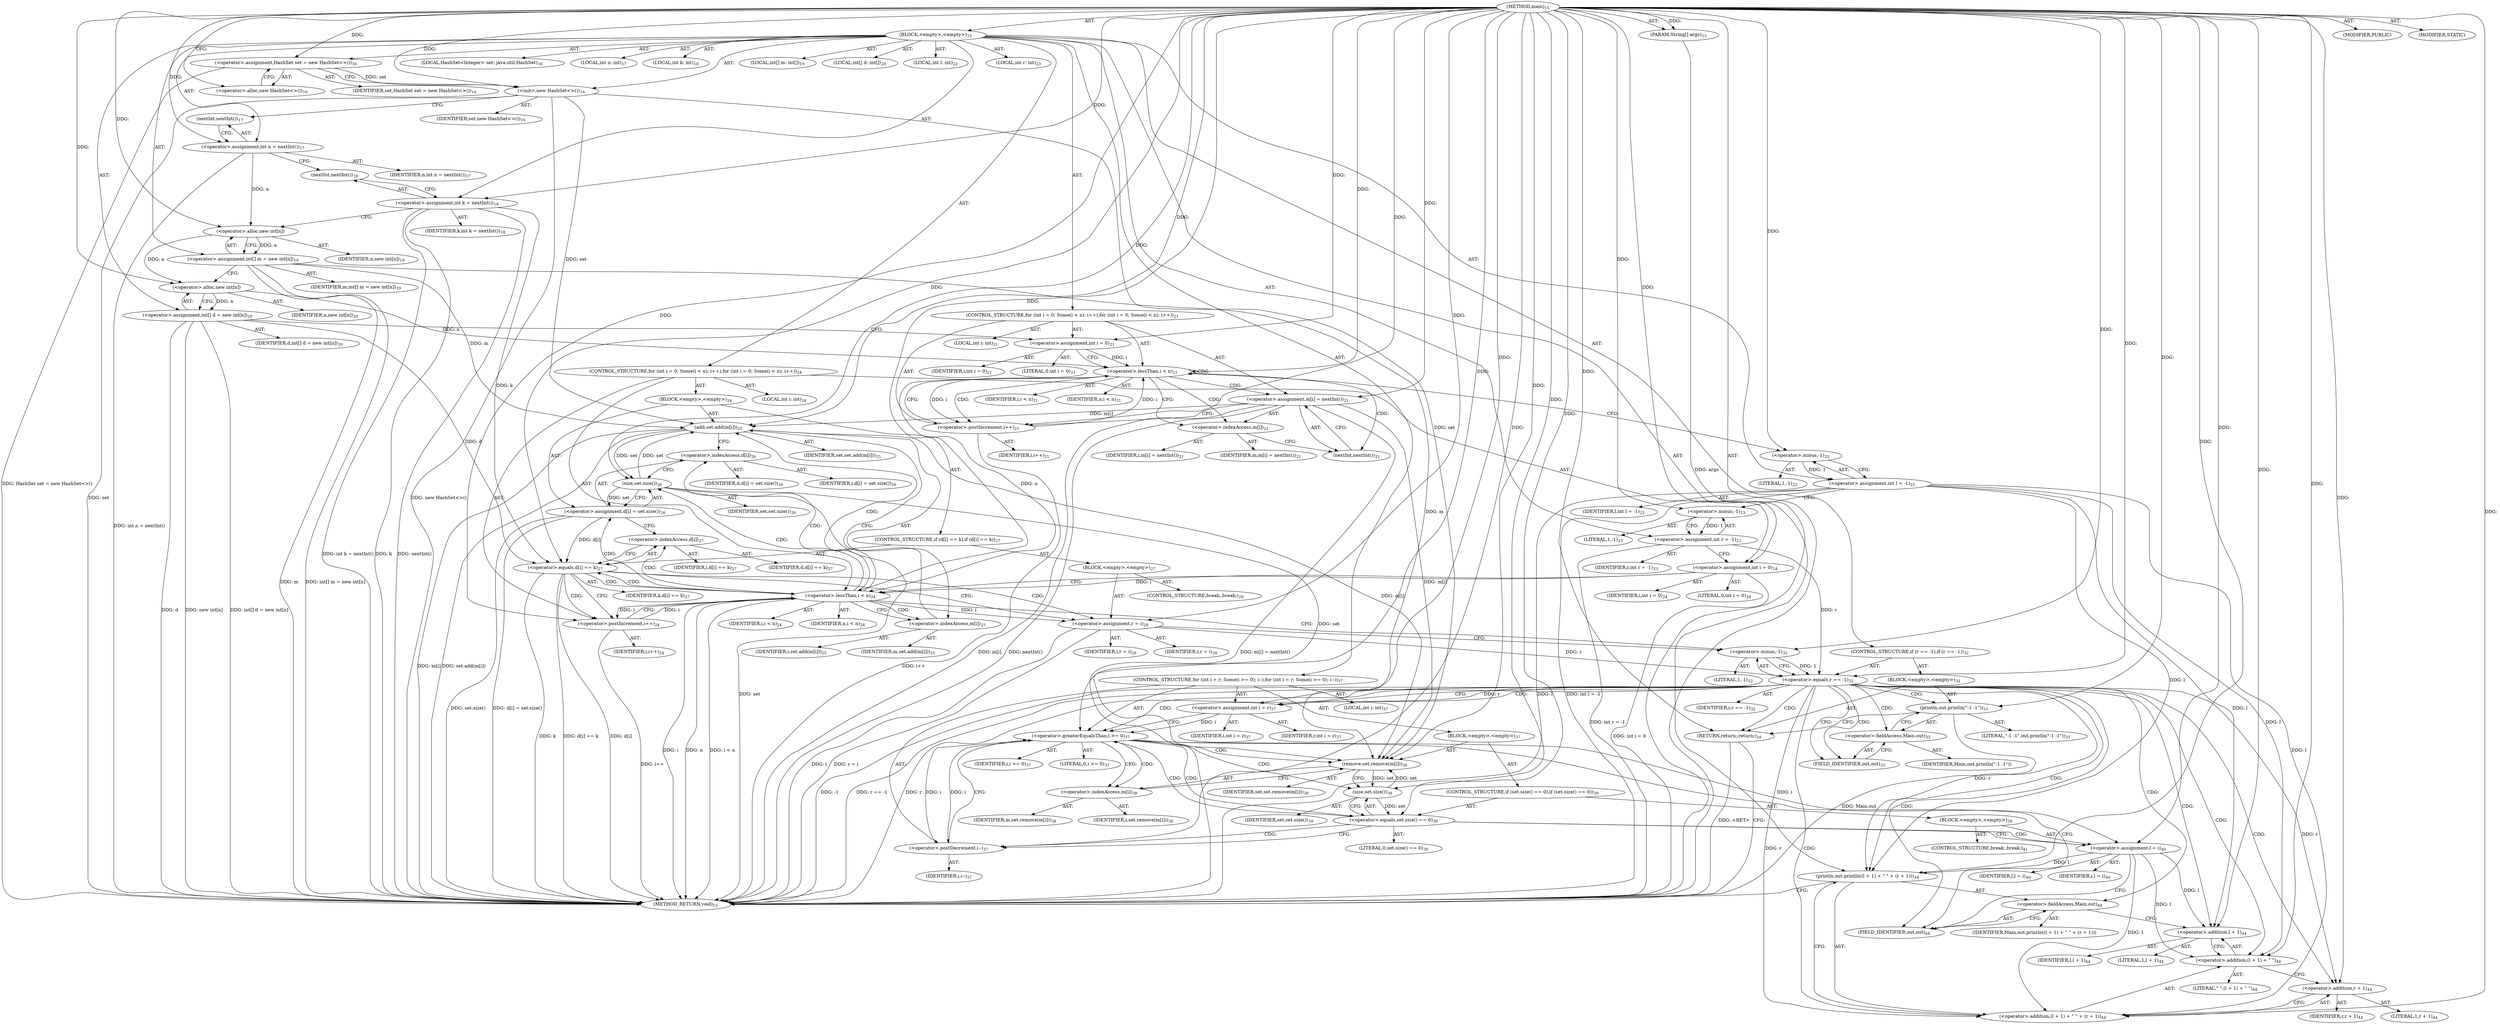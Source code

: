 digraph "main" {  
"66" [label = <(METHOD,main)<SUB>15</SUB>> ]
"67" [label = <(PARAM,String[] args)<SUB>15</SUB>> ]
"68" [label = <(BLOCK,&lt;empty&gt;,&lt;empty&gt;)<SUB>15</SUB>> ]
"8" [label = <(LOCAL,HashSet&lt;Integer&gt; set: java.util.HashSet)<SUB>16</SUB>> ]
"69" [label = <(&lt;operator&gt;.assignment,HashSet set = new HashSet&lt;&gt;())<SUB>16</SUB>> ]
"70" [label = <(IDENTIFIER,set,HashSet set = new HashSet&lt;&gt;())<SUB>16</SUB>> ]
"71" [label = <(&lt;operator&gt;.alloc,new HashSet&lt;&gt;())<SUB>16</SUB>> ]
"72" [label = <(&lt;init&gt;,new HashSet&lt;&gt;())<SUB>16</SUB>> ]
"7" [label = <(IDENTIFIER,set,new HashSet&lt;&gt;())<SUB>16</SUB>> ]
"73" [label = <(LOCAL,int n: int)<SUB>17</SUB>> ]
"74" [label = <(&lt;operator&gt;.assignment,int n = nextInt())<SUB>17</SUB>> ]
"75" [label = <(IDENTIFIER,n,int n = nextInt())<SUB>17</SUB>> ]
"76" [label = <(nextInt,nextInt())<SUB>17</SUB>> ]
"77" [label = <(LOCAL,int k: int)<SUB>18</SUB>> ]
"78" [label = <(&lt;operator&gt;.assignment,int k = nextInt())<SUB>18</SUB>> ]
"79" [label = <(IDENTIFIER,k,int k = nextInt())<SUB>18</SUB>> ]
"80" [label = <(nextInt,nextInt())<SUB>18</SUB>> ]
"81" [label = <(LOCAL,int[] m: int[])<SUB>19</SUB>> ]
"82" [label = <(&lt;operator&gt;.assignment,int[] m = new int[n])<SUB>19</SUB>> ]
"83" [label = <(IDENTIFIER,m,int[] m = new int[n])<SUB>19</SUB>> ]
"84" [label = <(&lt;operator&gt;.alloc,new int[n])> ]
"85" [label = <(IDENTIFIER,n,new int[n])<SUB>19</SUB>> ]
"86" [label = <(LOCAL,int[] d: int[])<SUB>20</SUB>> ]
"87" [label = <(&lt;operator&gt;.assignment,int[] d = new int[n])<SUB>20</SUB>> ]
"88" [label = <(IDENTIFIER,d,int[] d = new int[n])<SUB>20</SUB>> ]
"89" [label = <(&lt;operator&gt;.alloc,new int[n])> ]
"90" [label = <(IDENTIFIER,n,new int[n])<SUB>20</SUB>> ]
"91" [label = <(CONTROL_STRUCTURE,for (int i = 0; Some(i &lt; n); i++),for (int i = 0; Some(i &lt; n); i++))<SUB>21</SUB>> ]
"92" [label = <(LOCAL,int i: int)<SUB>21</SUB>> ]
"93" [label = <(&lt;operator&gt;.assignment,int i = 0)<SUB>21</SUB>> ]
"94" [label = <(IDENTIFIER,i,int i = 0)<SUB>21</SUB>> ]
"95" [label = <(LITERAL,0,int i = 0)<SUB>21</SUB>> ]
"96" [label = <(&lt;operator&gt;.lessThan,i &lt; n)<SUB>21</SUB>> ]
"97" [label = <(IDENTIFIER,i,i &lt; n)<SUB>21</SUB>> ]
"98" [label = <(IDENTIFIER,n,i &lt; n)<SUB>21</SUB>> ]
"99" [label = <(&lt;operator&gt;.postIncrement,i++)<SUB>21</SUB>> ]
"100" [label = <(IDENTIFIER,i,i++)<SUB>21</SUB>> ]
"101" [label = <(&lt;operator&gt;.assignment,m[i] = nextInt())<SUB>21</SUB>> ]
"102" [label = <(&lt;operator&gt;.indexAccess,m[i])<SUB>21</SUB>> ]
"103" [label = <(IDENTIFIER,m,m[i] = nextInt())<SUB>21</SUB>> ]
"104" [label = <(IDENTIFIER,i,m[i] = nextInt())<SUB>21</SUB>> ]
"105" [label = <(nextInt,nextInt())<SUB>21</SUB>> ]
"106" [label = <(LOCAL,int l: int)<SUB>22</SUB>> ]
"107" [label = <(&lt;operator&gt;.assignment,int l = -1)<SUB>22</SUB>> ]
"108" [label = <(IDENTIFIER,l,int l = -1)<SUB>22</SUB>> ]
"109" [label = <(&lt;operator&gt;.minus,-1)<SUB>22</SUB>> ]
"110" [label = <(LITERAL,1,-1)<SUB>22</SUB>> ]
"111" [label = <(LOCAL,int r: int)<SUB>23</SUB>> ]
"112" [label = <(&lt;operator&gt;.assignment,int r = -1)<SUB>23</SUB>> ]
"113" [label = <(IDENTIFIER,r,int r = -1)<SUB>23</SUB>> ]
"114" [label = <(&lt;operator&gt;.minus,-1)<SUB>23</SUB>> ]
"115" [label = <(LITERAL,1,-1)<SUB>23</SUB>> ]
"116" [label = <(CONTROL_STRUCTURE,for (int i = 0; Some(i &lt; n); i++),for (int i = 0; Some(i &lt; n); i++))<SUB>24</SUB>> ]
"117" [label = <(LOCAL,int i: int)<SUB>24</SUB>> ]
"118" [label = <(&lt;operator&gt;.assignment,int i = 0)<SUB>24</SUB>> ]
"119" [label = <(IDENTIFIER,i,int i = 0)<SUB>24</SUB>> ]
"120" [label = <(LITERAL,0,int i = 0)<SUB>24</SUB>> ]
"121" [label = <(&lt;operator&gt;.lessThan,i &lt; n)<SUB>24</SUB>> ]
"122" [label = <(IDENTIFIER,i,i &lt; n)<SUB>24</SUB>> ]
"123" [label = <(IDENTIFIER,n,i &lt; n)<SUB>24</SUB>> ]
"124" [label = <(&lt;operator&gt;.postIncrement,i++)<SUB>24</SUB>> ]
"125" [label = <(IDENTIFIER,i,i++)<SUB>24</SUB>> ]
"126" [label = <(BLOCK,&lt;empty&gt;,&lt;empty&gt;)<SUB>24</SUB>> ]
"127" [label = <(add,set.add(m[i]))<SUB>25</SUB>> ]
"128" [label = <(IDENTIFIER,set,set.add(m[i]))<SUB>25</SUB>> ]
"129" [label = <(&lt;operator&gt;.indexAccess,m[i])<SUB>25</SUB>> ]
"130" [label = <(IDENTIFIER,m,set.add(m[i]))<SUB>25</SUB>> ]
"131" [label = <(IDENTIFIER,i,set.add(m[i]))<SUB>25</SUB>> ]
"132" [label = <(&lt;operator&gt;.assignment,d[i] = set.size())<SUB>26</SUB>> ]
"133" [label = <(&lt;operator&gt;.indexAccess,d[i])<SUB>26</SUB>> ]
"134" [label = <(IDENTIFIER,d,d[i] = set.size())<SUB>26</SUB>> ]
"135" [label = <(IDENTIFIER,i,d[i] = set.size())<SUB>26</SUB>> ]
"136" [label = <(size,set.size())<SUB>26</SUB>> ]
"137" [label = <(IDENTIFIER,set,set.size())<SUB>26</SUB>> ]
"138" [label = <(CONTROL_STRUCTURE,if (d[i] == k),if (d[i] == k))<SUB>27</SUB>> ]
"139" [label = <(&lt;operator&gt;.equals,d[i] == k)<SUB>27</SUB>> ]
"140" [label = <(&lt;operator&gt;.indexAccess,d[i])<SUB>27</SUB>> ]
"141" [label = <(IDENTIFIER,d,d[i] == k)<SUB>27</SUB>> ]
"142" [label = <(IDENTIFIER,i,d[i] == k)<SUB>27</SUB>> ]
"143" [label = <(IDENTIFIER,k,d[i] == k)<SUB>27</SUB>> ]
"144" [label = <(BLOCK,&lt;empty&gt;,&lt;empty&gt;)<SUB>27</SUB>> ]
"145" [label = <(&lt;operator&gt;.assignment,r = i)<SUB>28</SUB>> ]
"146" [label = <(IDENTIFIER,r,r = i)<SUB>28</SUB>> ]
"147" [label = <(IDENTIFIER,i,r = i)<SUB>28</SUB>> ]
"148" [label = <(CONTROL_STRUCTURE,break;,break;)<SUB>29</SUB>> ]
"149" [label = <(CONTROL_STRUCTURE,if (r == -1),if (r == -1))<SUB>32</SUB>> ]
"150" [label = <(&lt;operator&gt;.equals,r == -1)<SUB>32</SUB>> ]
"151" [label = <(IDENTIFIER,r,r == -1)<SUB>32</SUB>> ]
"152" [label = <(&lt;operator&gt;.minus,-1)<SUB>32</SUB>> ]
"153" [label = <(LITERAL,1,-1)<SUB>32</SUB>> ]
"154" [label = <(BLOCK,&lt;empty&gt;,&lt;empty&gt;)<SUB>32</SUB>> ]
"155" [label = <(println,out.println(&quot;-1 -1&quot;))<SUB>33</SUB>> ]
"156" [label = <(&lt;operator&gt;.fieldAccess,Main.out)<SUB>33</SUB>> ]
"157" [label = <(IDENTIFIER,Main,out.println(&quot;-1 -1&quot;))> ]
"158" [label = <(FIELD_IDENTIFIER,out,out)<SUB>33</SUB>> ]
"159" [label = <(LITERAL,&quot;-1 -1&quot;,out.println(&quot;-1 -1&quot;))<SUB>33</SUB>> ]
"160" [label = <(RETURN,return;,return;)<SUB>34</SUB>> ]
"161" [label = <(CONTROL_STRUCTURE,for (int i = r; Some(i &gt;= 0); i--),for (int i = r; Some(i &gt;= 0); i--))<SUB>37</SUB>> ]
"162" [label = <(LOCAL,int i: int)<SUB>37</SUB>> ]
"163" [label = <(&lt;operator&gt;.assignment,int i = r)<SUB>37</SUB>> ]
"164" [label = <(IDENTIFIER,i,int i = r)<SUB>37</SUB>> ]
"165" [label = <(IDENTIFIER,r,int i = r)<SUB>37</SUB>> ]
"166" [label = <(&lt;operator&gt;.greaterEqualsThan,i &gt;= 0)<SUB>37</SUB>> ]
"167" [label = <(IDENTIFIER,i,i &gt;= 0)<SUB>37</SUB>> ]
"168" [label = <(LITERAL,0,i &gt;= 0)<SUB>37</SUB>> ]
"169" [label = <(&lt;operator&gt;.postDecrement,i--)<SUB>37</SUB>> ]
"170" [label = <(IDENTIFIER,i,i--)<SUB>37</SUB>> ]
"171" [label = <(BLOCK,&lt;empty&gt;,&lt;empty&gt;)<SUB>37</SUB>> ]
"172" [label = <(remove,set.remove(m[i]))<SUB>38</SUB>> ]
"173" [label = <(IDENTIFIER,set,set.remove(m[i]))<SUB>38</SUB>> ]
"174" [label = <(&lt;operator&gt;.indexAccess,m[i])<SUB>38</SUB>> ]
"175" [label = <(IDENTIFIER,m,set.remove(m[i]))<SUB>38</SUB>> ]
"176" [label = <(IDENTIFIER,i,set.remove(m[i]))<SUB>38</SUB>> ]
"177" [label = <(CONTROL_STRUCTURE,if (set.size() == 0),if (set.size() == 0))<SUB>39</SUB>> ]
"178" [label = <(&lt;operator&gt;.equals,set.size() == 0)<SUB>39</SUB>> ]
"179" [label = <(size,set.size())<SUB>39</SUB>> ]
"180" [label = <(IDENTIFIER,set,set.size())<SUB>39</SUB>> ]
"181" [label = <(LITERAL,0,set.size() == 0)<SUB>39</SUB>> ]
"182" [label = <(BLOCK,&lt;empty&gt;,&lt;empty&gt;)<SUB>39</SUB>> ]
"183" [label = <(&lt;operator&gt;.assignment,l = i)<SUB>40</SUB>> ]
"184" [label = <(IDENTIFIER,l,l = i)<SUB>40</SUB>> ]
"185" [label = <(IDENTIFIER,i,l = i)<SUB>40</SUB>> ]
"186" [label = <(CONTROL_STRUCTURE,break;,break;)<SUB>41</SUB>> ]
"187" [label = <(println,out.println((l + 1) + &quot; &quot; + (r + 1)))<SUB>44</SUB>> ]
"188" [label = <(&lt;operator&gt;.fieldAccess,Main.out)<SUB>44</SUB>> ]
"189" [label = <(IDENTIFIER,Main,out.println((l + 1) + &quot; &quot; + (r + 1)))> ]
"190" [label = <(FIELD_IDENTIFIER,out,out)<SUB>44</SUB>> ]
"191" [label = <(&lt;operator&gt;.addition,(l + 1) + &quot; &quot; + (r + 1))<SUB>44</SUB>> ]
"192" [label = <(&lt;operator&gt;.addition,(l + 1) + &quot; &quot;)<SUB>44</SUB>> ]
"193" [label = <(&lt;operator&gt;.addition,l + 1)<SUB>44</SUB>> ]
"194" [label = <(IDENTIFIER,l,l + 1)<SUB>44</SUB>> ]
"195" [label = <(LITERAL,1,l + 1)<SUB>44</SUB>> ]
"196" [label = <(LITERAL,&quot; &quot;,(l + 1) + &quot; &quot;)<SUB>44</SUB>> ]
"197" [label = <(&lt;operator&gt;.addition,r + 1)<SUB>44</SUB>> ]
"198" [label = <(IDENTIFIER,r,r + 1)<SUB>44</SUB>> ]
"199" [label = <(LITERAL,1,r + 1)<SUB>44</SUB>> ]
"200" [label = <(MODIFIER,PUBLIC)> ]
"201" [label = <(MODIFIER,STATIC)> ]
"202" [label = <(METHOD_RETURN,void)<SUB>15</SUB>> ]
  "66" -> "67"  [ label = "AST: "] 
  "66" -> "68"  [ label = "AST: "] 
  "66" -> "200"  [ label = "AST: "] 
  "66" -> "201"  [ label = "AST: "] 
  "66" -> "202"  [ label = "AST: "] 
  "68" -> "8"  [ label = "AST: "] 
  "68" -> "69"  [ label = "AST: "] 
  "68" -> "72"  [ label = "AST: "] 
  "68" -> "73"  [ label = "AST: "] 
  "68" -> "74"  [ label = "AST: "] 
  "68" -> "77"  [ label = "AST: "] 
  "68" -> "78"  [ label = "AST: "] 
  "68" -> "81"  [ label = "AST: "] 
  "68" -> "82"  [ label = "AST: "] 
  "68" -> "86"  [ label = "AST: "] 
  "68" -> "87"  [ label = "AST: "] 
  "68" -> "91"  [ label = "AST: "] 
  "68" -> "106"  [ label = "AST: "] 
  "68" -> "107"  [ label = "AST: "] 
  "68" -> "111"  [ label = "AST: "] 
  "68" -> "112"  [ label = "AST: "] 
  "68" -> "116"  [ label = "AST: "] 
  "68" -> "149"  [ label = "AST: "] 
  "68" -> "161"  [ label = "AST: "] 
  "68" -> "187"  [ label = "AST: "] 
  "69" -> "70"  [ label = "AST: "] 
  "69" -> "71"  [ label = "AST: "] 
  "72" -> "7"  [ label = "AST: "] 
  "74" -> "75"  [ label = "AST: "] 
  "74" -> "76"  [ label = "AST: "] 
  "78" -> "79"  [ label = "AST: "] 
  "78" -> "80"  [ label = "AST: "] 
  "82" -> "83"  [ label = "AST: "] 
  "82" -> "84"  [ label = "AST: "] 
  "84" -> "85"  [ label = "AST: "] 
  "87" -> "88"  [ label = "AST: "] 
  "87" -> "89"  [ label = "AST: "] 
  "89" -> "90"  [ label = "AST: "] 
  "91" -> "92"  [ label = "AST: "] 
  "91" -> "93"  [ label = "AST: "] 
  "91" -> "96"  [ label = "AST: "] 
  "91" -> "99"  [ label = "AST: "] 
  "91" -> "101"  [ label = "AST: "] 
  "93" -> "94"  [ label = "AST: "] 
  "93" -> "95"  [ label = "AST: "] 
  "96" -> "97"  [ label = "AST: "] 
  "96" -> "98"  [ label = "AST: "] 
  "99" -> "100"  [ label = "AST: "] 
  "101" -> "102"  [ label = "AST: "] 
  "101" -> "105"  [ label = "AST: "] 
  "102" -> "103"  [ label = "AST: "] 
  "102" -> "104"  [ label = "AST: "] 
  "107" -> "108"  [ label = "AST: "] 
  "107" -> "109"  [ label = "AST: "] 
  "109" -> "110"  [ label = "AST: "] 
  "112" -> "113"  [ label = "AST: "] 
  "112" -> "114"  [ label = "AST: "] 
  "114" -> "115"  [ label = "AST: "] 
  "116" -> "117"  [ label = "AST: "] 
  "116" -> "118"  [ label = "AST: "] 
  "116" -> "121"  [ label = "AST: "] 
  "116" -> "124"  [ label = "AST: "] 
  "116" -> "126"  [ label = "AST: "] 
  "118" -> "119"  [ label = "AST: "] 
  "118" -> "120"  [ label = "AST: "] 
  "121" -> "122"  [ label = "AST: "] 
  "121" -> "123"  [ label = "AST: "] 
  "124" -> "125"  [ label = "AST: "] 
  "126" -> "127"  [ label = "AST: "] 
  "126" -> "132"  [ label = "AST: "] 
  "126" -> "138"  [ label = "AST: "] 
  "127" -> "128"  [ label = "AST: "] 
  "127" -> "129"  [ label = "AST: "] 
  "129" -> "130"  [ label = "AST: "] 
  "129" -> "131"  [ label = "AST: "] 
  "132" -> "133"  [ label = "AST: "] 
  "132" -> "136"  [ label = "AST: "] 
  "133" -> "134"  [ label = "AST: "] 
  "133" -> "135"  [ label = "AST: "] 
  "136" -> "137"  [ label = "AST: "] 
  "138" -> "139"  [ label = "AST: "] 
  "138" -> "144"  [ label = "AST: "] 
  "139" -> "140"  [ label = "AST: "] 
  "139" -> "143"  [ label = "AST: "] 
  "140" -> "141"  [ label = "AST: "] 
  "140" -> "142"  [ label = "AST: "] 
  "144" -> "145"  [ label = "AST: "] 
  "144" -> "148"  [ label = "AST: "] 
  "145" -> "146"  [ label = "AST: "] 
  "145" -> "147"  [ label = "AST: "] 
  "149" -> "150"  [ label = "AST: "] 
  "149" -> "154"  [ label = "AST: "] 
  "150" -> "151"  [ label = "AST: "] 
  "150" -> "152"  [ label = "AST: "] 
  "152" -> "153"  [ label = "AST: "] 
  "154" -> "155"  [ label = "AST: "] 
  "154" -> "160"  [ label = "AST: "] 
  "155" -> "156"  [ label = "AST: "] 
  "155" -> "159"  [ label = "AST: "] 
  "156" -> "157"  [ label = "AST: "] 
  "156" -> "158"  [ label = "AST: "] 
  "161" -> "162"  [ label = "AST: "] 
  "161" -> "163"  [ label = "AST: "] 
  "161" -> "166"  [ label = "AST: "] 
  "161" -> "169"  [ label = "AST: "] 
  "161" -> "171"  [ label = "AST: "] 
  "163" -> "164"  [ label = "AST: "] 
  "163" -> "165"  [ label = "AST: "] 
  "166" -> "167"  [ label = "AST: "] 
  "166" -> "168"  [ label = "AST: "] 
  "169" -> "170"  [ label = "AST: "] 
  "171" -> "172"  [ label = "AST: "] 
  "171" -> "177"  [ label = "AST: "] 
  "172" -> "173"  [ label = "AST: "] 
  "172" -> "174"  [ label = "AST: "] 
  "174" -> "175"  [ label = "AST: "] 
  "174" -> "176"  [ label = "AST: "] 
  "177" -> "178"  [ label = "AST: "] 
  "177" -> "182"  [ label = "AST: "] 
  "178" -> "179"  [ label = "AST: "] 
  "178" -> "181"  [ label = "AST: "] 
  "179" -> "180"  [ label = "AST: "] 
  "182" -> "183"  [ label = "AST: "] 
  "182" -> "186"  [ label = "AST: "] 
  "183" -> "184"  [ label = "AST: "] 
  "183" -> "185"  [ label = "AST: "] 
  "187" -> "188"  [ label = "AST: "] 
  "187" -> "191"  [ label = "AST: "] 
  "188" -> "189"  [ label = "AST: "] 
  "188" -> "190"  [ label = "AST: "] 
  "191" -> "192"  [ label = "AST: "] 
  "191" -> "197"  [ label = "AST: "] 
  "192" -> "193"  [ label = "AST: "] 
  "192" -> "196"  [ label = "AST: "] 
  "193" -> "194"  [ label = "AST: "] 
  "193" -> "195"  [ label = "AST: "] 
  "197" -> "198"  [ label = "AST: "] 
  "197" -> "199"  [ label = "AST: "] 
  "69" -> "72"  [ label = "CFG: "] 
  "72" -> "76"  [ label = "CFG: "] 
  "74" -> "80"  [ label = "CFG: "] 
  "78" -> "84"  [ label = "CFG: "] 
  "82" -> "89"  [ label = "CFG: "] 
  "87" -> "93"  [ label = "CFG: "] 
  "107" -> "114"  [ label = "CFG: "] 
  "112" -> "118"  [ label = "CFG: "] 
  "187" -> "202"  [ label = "CFG: "] 
  "71" -> "69"  [ label = "CFG: "] 
  "76" -> "74"  [ label = "CFG: "] 
  "80" -> "78"  [ label = "CFG: "] 
  "84" -> "82"  [ label = "CFG: "] 
  "89" -> "87"  [ label = "CFG: "] 
  "93" -> "96"  [ label = "CFG: "] 
  "96" -> "102"  [ label = "CFG: "] 
  "96" -> "109"  [ label = "CFG: "] 
  "99" -> "96"  [ label = "CFG: "] 
  "101" -> "99"  [ label = "CFG: "] 
  "109" -> "107"  [ label = "CFG: "] 
  "114" -> "112"  [ label = "CFG: "] 
  "118" -> "121"  [ label = "CFG: "] 
  "121" -> "129"  [ label = "CFG: "] 
  "121" -> "152"  [ label = "CFG: "] 
  "124" -> "121"  [ label = "CFG: "] 
  "150" -> "158"  [ label = "CFG: "] 
  "150" -> "163"  [ label = "CFG: "] 
  "163" -> "166"  [ label = "CFG: "] 
  "166" -> "174"  [ label = "CFG: "] 
  "166" -> "190"  [ label = "CFG: "] 
  "169" -> "166"  [ label = "CFG: "] 
  "188" -> "193"  [ label = "CFG: "] 
  "191" -> "187"  [ label = "CFG: "] 
  "102" -> "105"  [ label = "CFG: "] 
  "105" -> "101"  [ label = "CFG: "] 
  "127" -> "133"  [ label = "CFG: "] 
  "132" -> "140"  [ label = "CFG: "] 
  "152" -> "150"  [ label = "CFG: "] 
  "155" -> "160"  [ label = "CFG: "] 
  "160" -> "202"  [ label = "CFG: "] 
  "172" -> "179"  [ label = "CFG: "] 
  "190" -> "188"  [ label = "CFG: "] 
  "192" -> "197"  [ label = "CFG: "] 
  "197" -> "191"  [ label = "CFG: "] 
  "129" -> "127"  [ label = "CFG: "] 
  "133" -> "136"  [ label = "CFG: "] 
  "136" -> "132"  [ label = "CFG: "] 
  "139" -> "145"  [ label = "CFG: "] 
  "139" -> "124"  [ label = "CFG: "] 
  "156" -> "155"  [ label = "CFG: "] 
  "174" -> "172"  [ label = "CFG: "] 
  "178" -> "183"  [ label = "CFG: "] 
  "178" -> "169"  [ label = "CFG: "] 
  "193" -> "192"  [ label = "CFG: "] 
  "140" -> "139"  [ label = "CFG: "] 
  "145" -> "152"  [ label = "CFG: "] 
  "158" -> "156"  [ label = "CFG: "] 
  "179" -> "178"  [ label = "CFG: "] 
  "183" -> "190"  [ label = "CFG: "] 
  "66" -> "71"  [ label = "CFG: "] 
  "160" -> "202"  [ label = "DDG: &lt;RET&gt;"] 
  "67" -> "202"  [ label = "DDG: args"] 
  "69" -> "202"  [ label = "DDG: HashSet set = new HashSet&lt;&gt;()"] 
  "72" -> "202"  [ label = "DDG: set"] 
  "72" -> "202"  [ label = "DDG: new HashSet&lt;&gt;()"] 
  "74" -> "202"  [ label = "DDG: int n = nextInt()"] 
  "78" -> "202"  [ label = "DDG: k"] 
  "78" -> "202"  [ label = "DDG: nextInt()"] 
  "78" -> "202"  [ label = "DDG: int k = nextInt()"] 
  "82" -> "202"  [ label = "DDG: m"] 
  "82" -> "202"  [ label = "DDG: int[] m = new int[n]"] 
  "87" -> "202"  [ label = "DDG: d"] 
  "87" -> "202"  [ label = "DDG: new int[n]"] 
  "87" -> "202"  [ label = "DDG: int[] d = new int[n]"] 
  "107" -> "202"  [ label = "DDG: l"] 
  "107" -> "202"  [ label = "DDG: int l = -1"] 
  "112" -> "202"  [ label = "DDG: int r = -1"] 
  "118" -> "202"  [ label = "DDG: int i = 0"] 
  "121" -> "202"  [ label = "DDG: i"] 
  "121" -> "202"  [ label = "DDG: n"] 
  "121" -> "202"  [ label = "DDG: i &lt; n"] 
  "127" -> "202"  [ label = "DDG: m[i]"] 
  "127" -> "202"  [ label = "DDG: set.add(m[i])"] 
  "136" -> "202"  [ label = "DDG: set"] 
  "132" -> "202"  [ label = "DDG: set.size()"] 
  "132" -> "202"  [ label = "DDG: d[i] = set.size()"] 
  "139" -> "202"  [ label = "DDG: d[i]"] 
  "139" -> "202"  [ label = "DDG: k"] 
  "139" -> "202"  [ label = "DDG: d[i] == k"] 
  "124" -> "202"  [ label = "DDG: i++"] 
  "145" -> "202"  [ label = "DDG: i"] 
  "145" -> "202"  [ label = "DDG: r = i"] 
  "150" -> "202"  [ label = "DDG: r"] 
  "150" -> "202"  [ label = "DDG: -1"] 
  "150" -> "202"  [ label = "DDG: r == -1"] 
  "155" -> "202"  [ label = "DDG: Main.out"] 
  "101" -> "202"  [ label = "DDG: m[i]"] 
  "101" -> "202"  [ label = "DDG: nextInt()"] 
  "101" -> "202"  [ label = "DDG: m[i] = nextInt()"] 
  "99" -> "202"  [ label = "DDG: i++"] 
  "66" -> "67"  [ label = "DDG: "] 
  "66" -> "69"  [ label = "DDG: "] 
  "66" -> "74"  [ label = "DDG: "] 
  "66" -> "78"  [ label = "DDG: "] 
  "84" -> "82"  [ label = "DDG: n"] 
  "89" -> "87"  [ label = "DDG: n"] 
  "109" -> "107"  [ label = "DDG: 1"] 
  "114" -> "112"  [ label = "DDG: 1"] 
  "69" -> "72"  [ label = "DDG: set"] 
  "66" -> "72"  [ label = "DDG: "] 
  "66" -> "93"  [ label = "DDG: "] 
  "66" -> "101"  [ label = "DDG: "] 
  "66" -> "118"  [ label = "DDG: "] 
  "150" -> "163"  [ label = "DDG: r"] 
  "66" -> "163"  [ label = "DDG: "] 
  "107" -> "187"  [ label = "DDG: l"] 
  "183" -> "187"  [ label = "DDG: l"] 
  "66" -> "187"  [ label = "DDG: "] 
  "150" -> "187"  [ label = "DDG: r"] 
  "74" -> "84"  [ label = "DDG: n"] 
  "66" -> "84"  [ label = "DDG: "] 
  "84" -> "89"  [ label = "DDG: n"] 
  "66" -> "89"  [ label = "DDG: "] 
  "93" -> "96"  [ label = "DDG: i"] 
  "99" -> "96"  [ label = "DDG: i"] 
  "66" -> "96"  [ label = "DDG: "] 
  "89" -> "96"  [ label = "DDG: n"] 
  "96" -> "99"  [ label = "DDG: i"] 
  "66" -> "99"  [ label = "DDG: "] 
  "66" -> "109"  [ label = "DDG: "] 
  "66" -> "114"  [ label = "DDG: "] 
  "118" -> "121"  [ label = "DDG: i"] 
  "124" -> "121"  [ label = "DDG: i"] 
  "66" -> "121"  [ label = "DDG: "] 
  "96" -> "121"  [ label = "DDG: n"] 
  "121" -> "124"  [ label = "DDG: i"] 
  "66" -> "124"  [ label = "DDG: "] 
  "136" -> "132"  [ label = "DDG: set"] 
  "112" -> "150"  [ label = "DDG: r"] 
  "145" -> "150"  [ label = "DDG: r"] 
  "66" -> "150"  [ label = "DDG: "] 
  "152" -> "150"  [ label = "DDG: 1"] 
  "66" -> "160"  [ label = "DDG: "] 
  "163" -> "166"  [ label = "DDG: i"] 
  "169" -> "166"  [ label = "DDG: i"] 
  "66" -> "166"  [ label = "DDG: "] 
  "166" -> "169"  [ label = "DDG: i"] 
  "66" -> "169"  [ label = "DDG: "] 
  "107" -> "191"  [ label = "DDG: l"] 
  "183" -> "191"  [ label = "DDG: l"] 
  "66" -> "191"  [ label = "DDG: "] 
  "150" -> "191"  [ label = "DDG: r"] 
  "72" -> "127"  [ label = "DDG: set"] 
  "136" -> "127"  [ label = "DDG: set"] 
  "66" -> "127"  [ label = "DDG: "] 
  "82" -> "127"  [ label = "DDG: m"] 
  "101" -> "127"  [ label = "DDG: m[i]"] 
  "66" -> "152"  [ label = "DDG: "] 
  "66" -> "155"  [ label = "DDG: "] 
  "72" -> "172"  [ label = "DDG: set"] 
  "136" -> "172"  [ label = "DDG: set"] 
  "179" -> "172"  [ label = "DDG: set"] 
  "66" -> "172"  [ label = "DDG: "] 
  "82" -> "172"  [ label = "DDG: m"] 
  "127" -> "172"  [ label = "DDG: m[i]"] 
  "101" -> "172"  [ label = "DDG: m[i]"] 
  "107" -> "192"  [ label = "DDG: l"] 
  "183" -> "192"  [ label = "DDG: l"] 
  "66" -> "192"  [ label = "DDG: "] 
  "66" -> "197"  [ label = "DDG: "] 
  "150" -> "197"  [ label = "DDG: r"] 
  "127" -> "136"  [ label = "DDG: set"] 
  "66" -> "136"  [ label = "DDG: "] 
  "87" -> "139"  [ label = "DDG: d"] 
  "132" -> "139"  [ label = "DDG: d[i]"] 
  "78" -> "139"  [ label = "DDG: k"] 
  "66" -> "139"  [ label = "DDG: "] 
  "121" -> "145"  [ label = "DDG: i"] 
  "66" -> "145"  [ label = "DDG: "] 
  "179" -> "178"  [ label = "DDG: set"] 
  "66" -> "178"  [ label = "DDG: "] 
  "166" -> "183"  [ label = "DDG: i"] 
  "66" -> "183"  [ label = "DDG: "] 
  "107" -> "193"  [ label = "DDG: l"] 
  "183" -> "193"  [ label = "DDG: l"] 
  "66" -> "193"  [ label = "DDG: "] 
  "172" -> "179"  [ label = "DDG: set"] 
  "66" -> "179"  [ label = "DDG: "] 
  "96" -> "96"  [ label = "CDG: "] 
  "96" -> "99"  [ label = "CDG: "] 
  "96" -> "102"  [ label = "CDG: "] 
  "96" -> "101"  [ label = "CDG: "] 
  "96" -> "105"  [ label = "CDG: "] 
  "121" -> "136"  [ label = "CDG: "] 
  "121" -> "132"  [ label = "CDG: "] 
  "121" -> "129"  [ label = "CDG: "] 
  "121" -> "140"  [ label = "CDG: "] 
  "121" -> "127"  [ label = "CDG: "] 
  "121" -> "139"  [ label = "CDG: "] 
  "121" -> "133"  [ label = "CDG: "] 
  "150" -> "160"  [ label = "CDG: "] 
  "150" -> "188"  [ label = "CDG: "] 
  "150" -> "192"  [ label = "CDG: "] 
  "150" -> "163"  [ label = "CDG: "] 
  "150" -> "193"  [ label = "CDG: "] 
  "150" -> "166"  [ label = "CDG: "] 
  "150" -> "197"  [ label = "CDG: "] 
  "150" -> "191"  [ label = "CDG: "] 
  "150" -> "187"  [ label = "CDG: "] 
  "150" -> "190"  [ label = "CDG: "] 
  "150" -> "155"  [ label = "CDG: "] 
  "150" -> "156"  [ label = "CDG: "] 
  "150" -> "158"  [ label = "CDG: "] 
  "166" -> "179"  [ label = "CDG: "] 
  "166" -> "178"  [ label = "CDG: "] 
  "166" -> "174"  [ label = "CDG: "] 
  "166" -> "172"  [ label = "CDG: "] 
  "139" -> "145"  [ label = "CDG: "] 
  "139" -> "121"  [ label = "CDG: "] 
  "139" -> "124"  [ label = "CDG: "] 
  "178" -> "183"  [ label = "CDG: "] 
  "178" -> "169"  [ label = "CDG: "] 
  "178" -> "166"  [ label = "CDG: "] 
}
